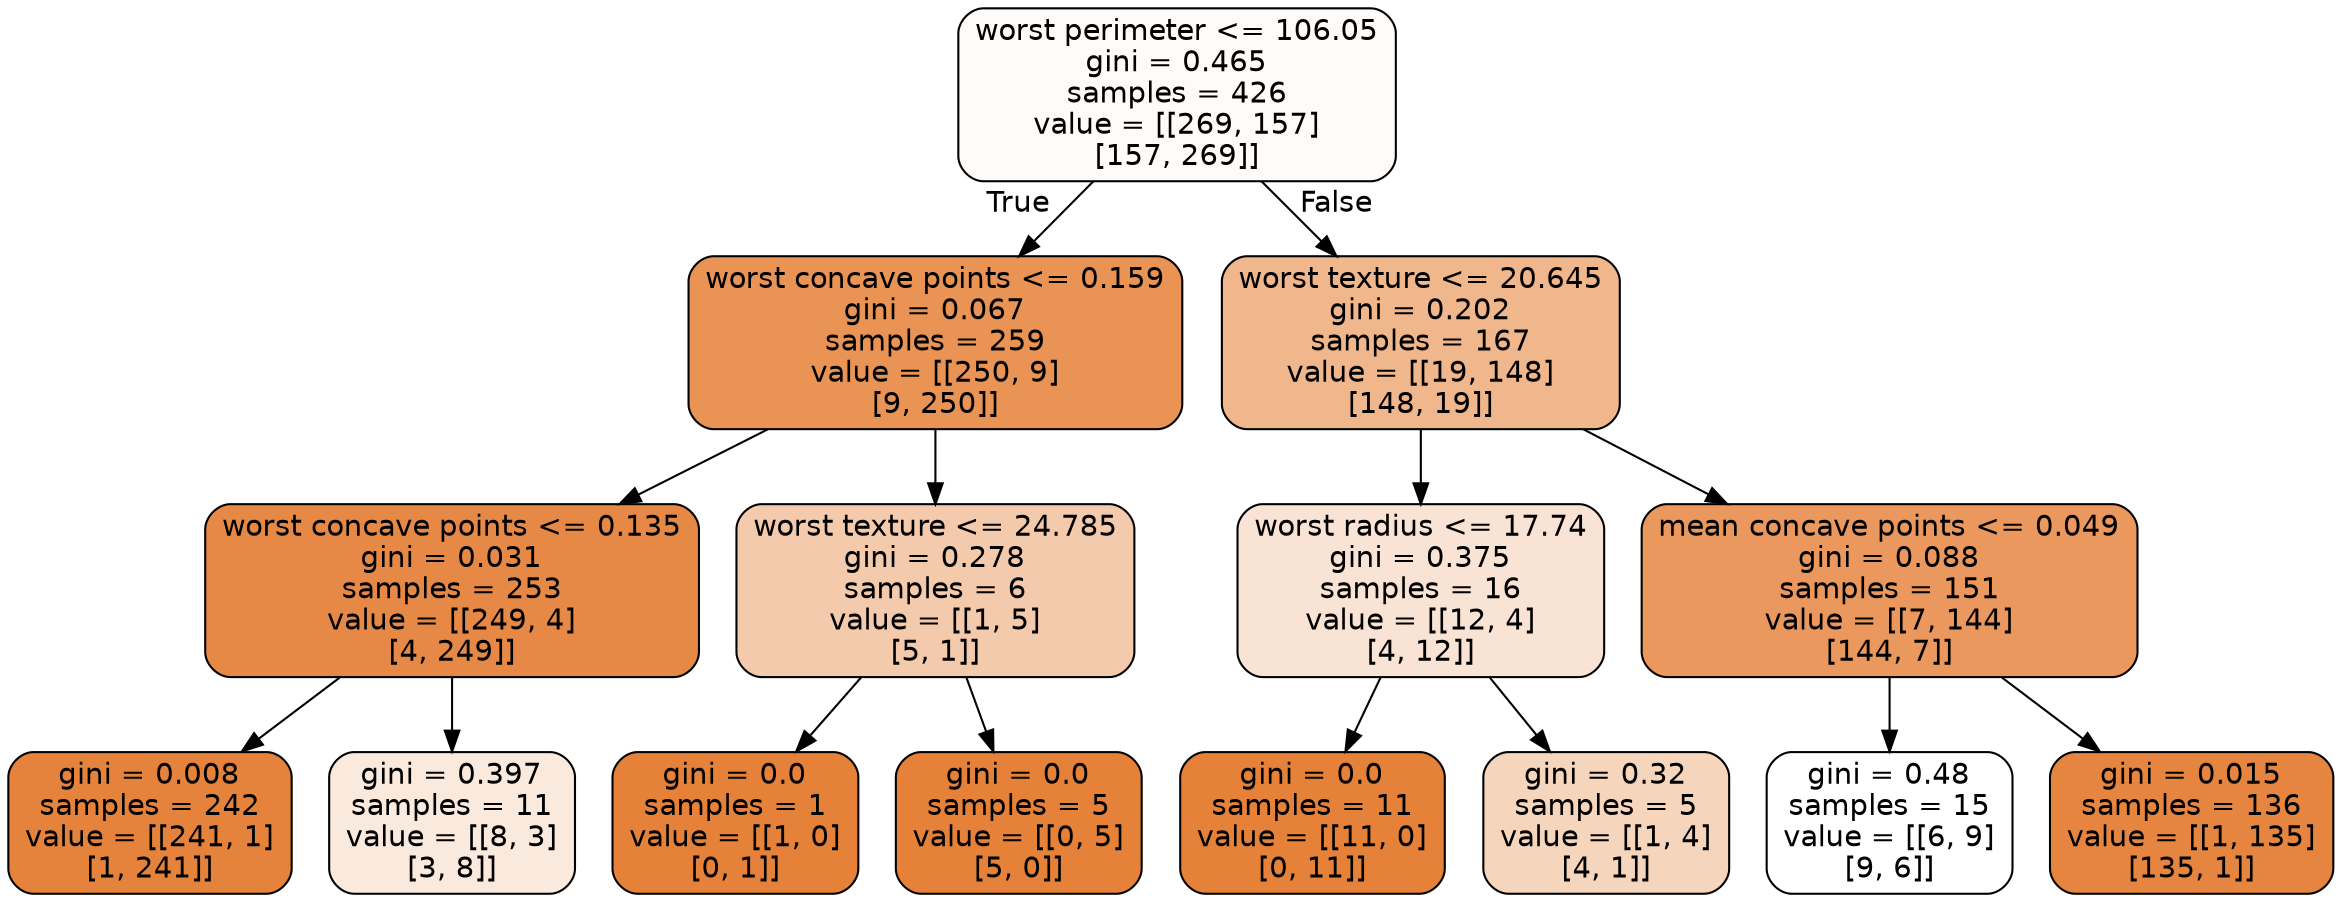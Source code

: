 digraph Tree {
node [shape=box, style="filled, rounded", color="black", fontname="helvetica"] ;
edge [fontname="helvetica"] ;
0 [label="worst perimeter <= 106.05\ngini = 0.465\nsamples = 426\nvalue = [[269, 157]\n[157, 269]]", fillcolor="#fefbf9"] ;
1 [label="worst concave points <= 0.159\ngini = 0.067\nsamples = 259\nvalue = [[250, 9]\n[9, 250]]", fillcolor="#e99355"] ;
0 -> 1 [labeldistance=2.5, labelangle=45, headlabel="True"] ;
2 [label="worst concave points <= 0.135\ngini = 0.031\nsamples = 253\nvalue = [[249, 4]\n[4, 249]]", fillcolor="#e78946"] ;
1 -> 2 ;
3 [label="gini = 0.008\nsamples = 242\nvalue = [[241, 1]\n[1, 241]]", fillcolor="#e5833c"] ;
2 -> 3 ;
4 [label="gini = 0.397\nsamples = 11\nvalue = [[8, 3]\n[3, 8]]", fillcolor="#fae9dd"] ;
2 -> 4 ;
5 [label="worst texture <= 24.785\ngini = 0.278\nsamples = 6\nvalue = [[1, 5]\n[5, 1]]", fillcolor="#f4caac"] ;
1 -> 5 ;
6 [label="gini = 0.0\nsamples = 1\nvalue = [[1, 0]\n[0, 1]]", fillcolor="#e58139"] ;
5 -> 6 ;
7 [label="gini = 0.0\nsamples = 5\nvalue = [[0, 5]\n[5, 0]]", fillcolor="#e58139"] ;
5 -> 7 ;
8 [label="worst texture <= 20.645\ngini = 0.202\nsamples = 167\nvalue = [[19, 148]\n[148, 19]]", fillcolor="#f0b68c"] ;
0 -> 8 [labeldistance=2.5, labelangle=-45, headlabel="False"] ;
9 [label="worst radius <= 17.74\ngini = 0.375\nsamples = 16\nvalue = [[12, 4]\n[4, 12]]", fillcolor="#f9e3d4"] ;
8 -> 9 ;
10 [label="gini = 0.0\nsamples = 11\nvalue = [[11, 0]\n[0, 11]]", fillcolor="#e58139"] ;
9 -> 10 ;
11 [label="gini = 0.32\nsamples = 5\nvalue = [[1, 4]\n[4, 1]]", fillcolor="#f6d5bd"] ;
9 -> 11 ;
12 [label="mean concave points <= 0.049\ngini = 0.088\nsamples = 151\nvalue = [[7, 144]\n[144, 7]]", fillcolor="#ea985d"] ;
8 -> 12 ;
13 [label="gini = 0.48\nsamples = 15\nvalue = [[6, 9]\n[9, 6]]", fillcolor="#ffffff"] ;
12 -> 13 ;
14 [label="gini = 0.015\nsamples = 136\nvalue = [[1, 135]\n[135, 1]]", fillcolor="#e6853f"] ;
12 -> 14 ;
}